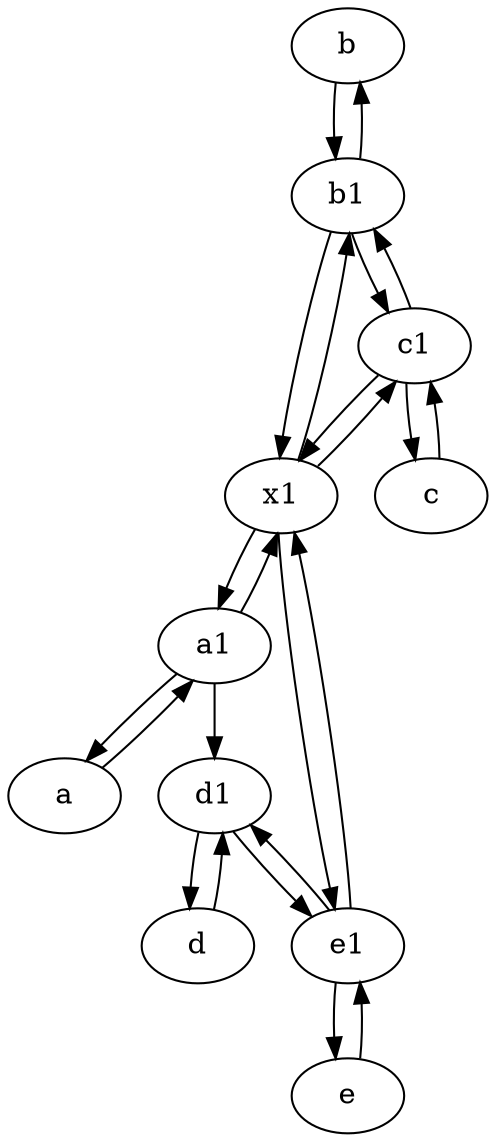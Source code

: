 digraph  {
	b [pos="50,20!"];
	c [pos="20,10!"];
	d1 [pos="25,30!"];
	a [pos="40,10!"];
	x1;
	d [pos="20,30!"];
	a1 [pos="40,15!"];
	e1 [pos="25,45!"];
	b1 [pos="45,20!"];
	e [pos="30,50!"];
	c1 [pos="30,15!"];
	e1 -> e;
	c -> c1;
	e1 -> x1;
	x1 -> a1;
	x1 -> e1;
	x1 -> c1;
	e1 -> d1;
	c1 -> b1;
	b1 -> x1;
	d -> d1;
	d1 -> d;
	x1 -> b1;
	a1 -> d1;
	a1 -> a;
	b1 -> c1;
	a1 -> x1;
	e -> e1;
	b -> b1;
	d1 -> e1;
	a -> a1;
	c1 -> x1;
	b1 -> b;
	c1 -> c;

	}